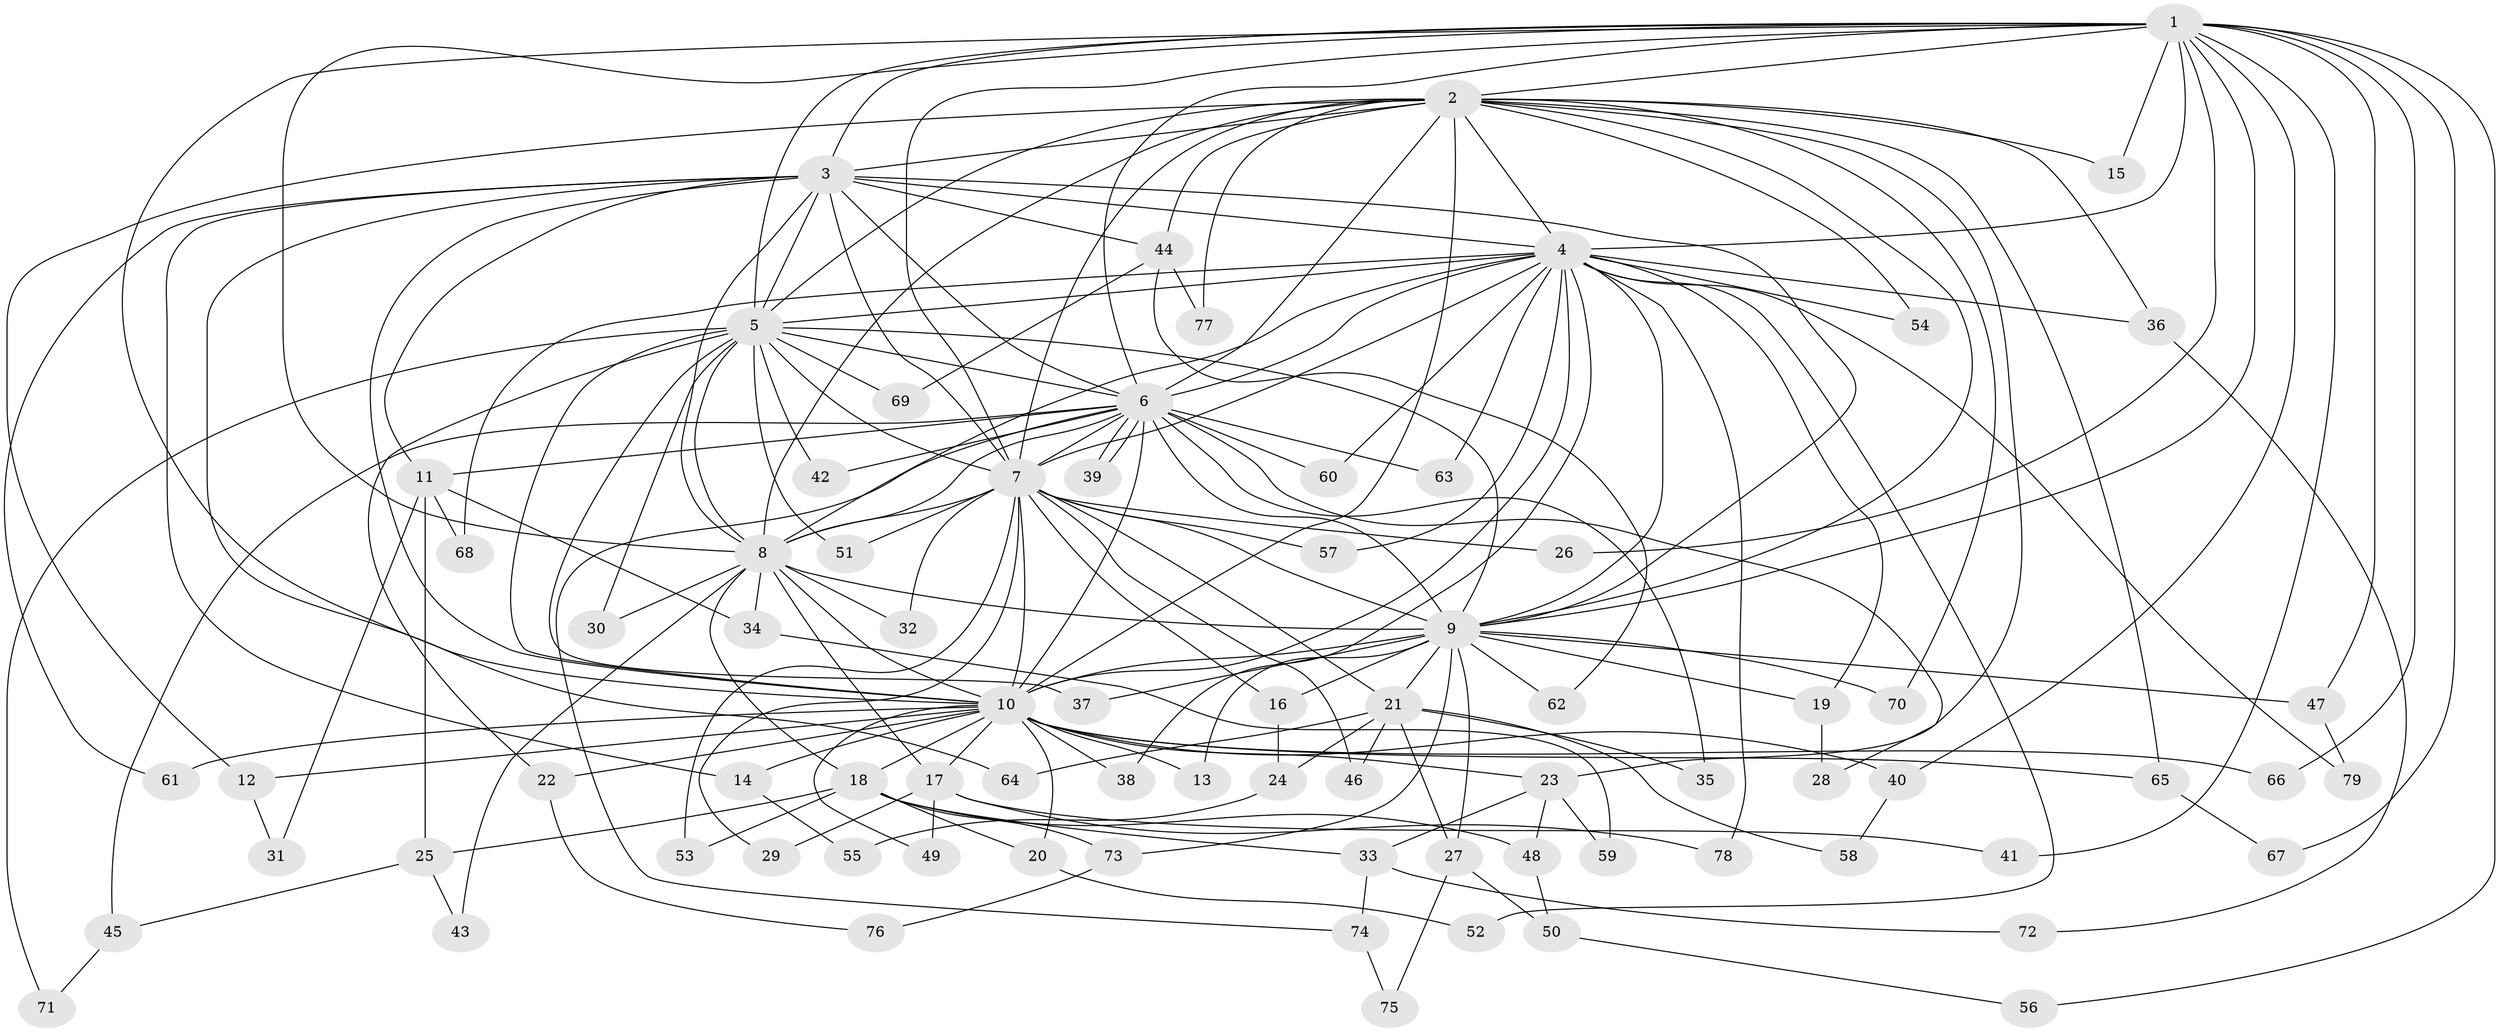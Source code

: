 // coarse degree distribution, {14: 0.017857142857142856, 16: 0.017857142857142856, 12: 0.017857142857142856, 19: 0.017857142857142856, 13: 0.03571428571428571, 26: 0.017857142857142856, 17: 0.017857142857142856, 21: 0.017857142857142856, 8: 0.05357142857142857, 3: 0.25, 2: 0.44642857142857145, 6: 0.017857142857142856, 5: 0.05357142857142857, 4: 0.017857142857142856}
// Generated by graph-tools (version 1.1) at 2025/41/03/06/25 10:41:36]
// undirected, 79 vertices, 183 edges
graph export_dot {
graph [start="1"]
  node [color=gray90,style=filled];
  1;
  2;
  3;
  4;
  5;
  6;
  7;
  8;
  9;
  10;
  11;
  12;
  13;
  14;
  15;
  16;
  17;
  18;
  19;
  20;
  21;
  22;
  23;
  24;
  25;
  26;
  27;
  28;
  29;
  30;
  31;
  32;
  33;
  34;
  35;
  36;
  37;
  38;
  39;
  40;
  41;
  42;
  43;
  44;
  45;
  46;
  47;
  48;
  49;
  50;
  51;
  52;
  53;
  54;
  55;
  56;
  57;
  58;
  59;
  60;
  61;
  62;
  63;
  64;
  65;
  66;
  67;
  68;
  69;
  70;
  71;
  72;
  73;
  74;
  75;
  76;
  77;
  78;
  79;
  1 -- 2;
  1 -- 3;
  1 -- 4;
  1 -- 5;
  1 -- 6;
  1 -- 7;
  1 -- 8;
  1 -- 9;
  1 -- 10;
  1 -- 15;
  1 -- 26;
  1 -- 40;
  1 -- 41;
  1 -- 47;
  1 -- 56;
  1 -- 66;
  1 -- 67;
  2 -- 3;
  2 -- 4;
  2 -- 5;
  2 -- 6;
  2 -- 7;
  2 -- 8;
  2 -- 9;
  2 -- 10;
  2 -- 12;
  2 -- 15;
  2 -- 23;
  2 -- 36;
  2 -- 44;
  2 -- 54;
  2 -- 65;
  2 -- 70;
  2 -- 77;
  3 -- 4;
  3 -- 5;
  3 -- 6;
  3 -- 7;
  3 -- 8;
  3 -- 9;
  3 -- 10;
  3 -- 11;
  3 -- 14;
  3 -- 44;
  3 -- 61;
  3 -- 64;
  4 -- 5;
  4 -- 6;
  4 -- 7;
  4 -- 8;
  4 -- 9;
  4 -- 10;
  4 -- 19;
  4 -- 36;
  4 -- 38;
  4 -- 52;
  4 -- 54;
  4 -- 57;
  4 -- 60;
  4 -- 63;
  4 -- 68;
  4 -- 78;
  4 -- 79;
  5 -- 6;
  5 -- 7;
  5 -- 8;
  5 -- 9;
  5 -- 10;
  5 -- 22;
  5 -- 30;
  5 -- 37;
  5 -- 42;
  5 -- 51;
  5 -- 69;
  5 -- 71;
  6 -- 7;
  6 -- 8;
  6 -- 9;
  6 -- 10;
  6 -- 11;
  6 -- 28;
  6 -- 35;
  6 -- 39;
  6 -- 39;
  6 -- 42;
  6 -- 45;
  6 -- 60;
  6 -- 63;
  6 -- 74;
  7 -- 8;
  7 -- 9;
  7 -- 10;
  7 -- 16;
  7 -- 21;
  7 -- 26;
  7 -- 29;
  7 -- 32;
  7 -- 46;
  7 -- 51;
  7 -- 53;
  7 -- 57;
  8 -- 9;
  8 -- 10;
  8 -- 17;
  8 -- 18;
  8 -- 30;
  8 -- 32;
  8 -- 34;
  8 -- 43;
  9 -- 10;
  9 -- 13;
  9 -- 16;
  9 -- 19;
  9 -- 21;
  9 -- 27;
  9 -- 37;
  9 -- 47;
  9 -- 62;
  9 -- 70;
  9 -- 73;
  10 -- 12;
  10 -- 13;
  10 -- 14;
  10 -- 17;
  10 -- 18;
  10 -- 20;
  10 -- 22;
  10 -- 23;
  10 -- 38;
  10 -- 40;
  10 -- 49;
  10 -- 61;
  10 -- 65;
  10 -- 66;
  11 -- 25;
  11 -- 31;
  11 -- 34;
  11 -- 68;
  12 -- 31;
  14 -- 55;
  16 -- 24;
  17 -- 29;
  17 -- 41;
  17 -- 49;
  17 -- 78;
  18 -- 20;
  18 -- 25;
  18 -- 33;
  18 -- 48;
  18 -- 53;
  18 -- 73;
  19 -- 28;
  20 -- 52;
  21 -- 24;
  21 -- 27;
  21 -- 35;
  21 -- 46;
  21 -- 58;
  21 -- 64;
  22 -- 76;
  23 -- 33;
  23 -- 48;
  23 -- 59;
  24 -- 55;
  25 -- 43;
  25 -- 45;
  27 -- 50;
  27 -- 75;
  33 -- 72;
  33 -- 74;
  34 -- 59;
  36 -- 72;
  40 -- 58;
  44 -- 62;
  44 -- 69;
  44 -- 77;
  45 -- 71;
  47 -- 79;
  48 -- 50;
  50 -- 56;
  65 -- 67;
  73 -- 76;
  74 -- 75;
}
